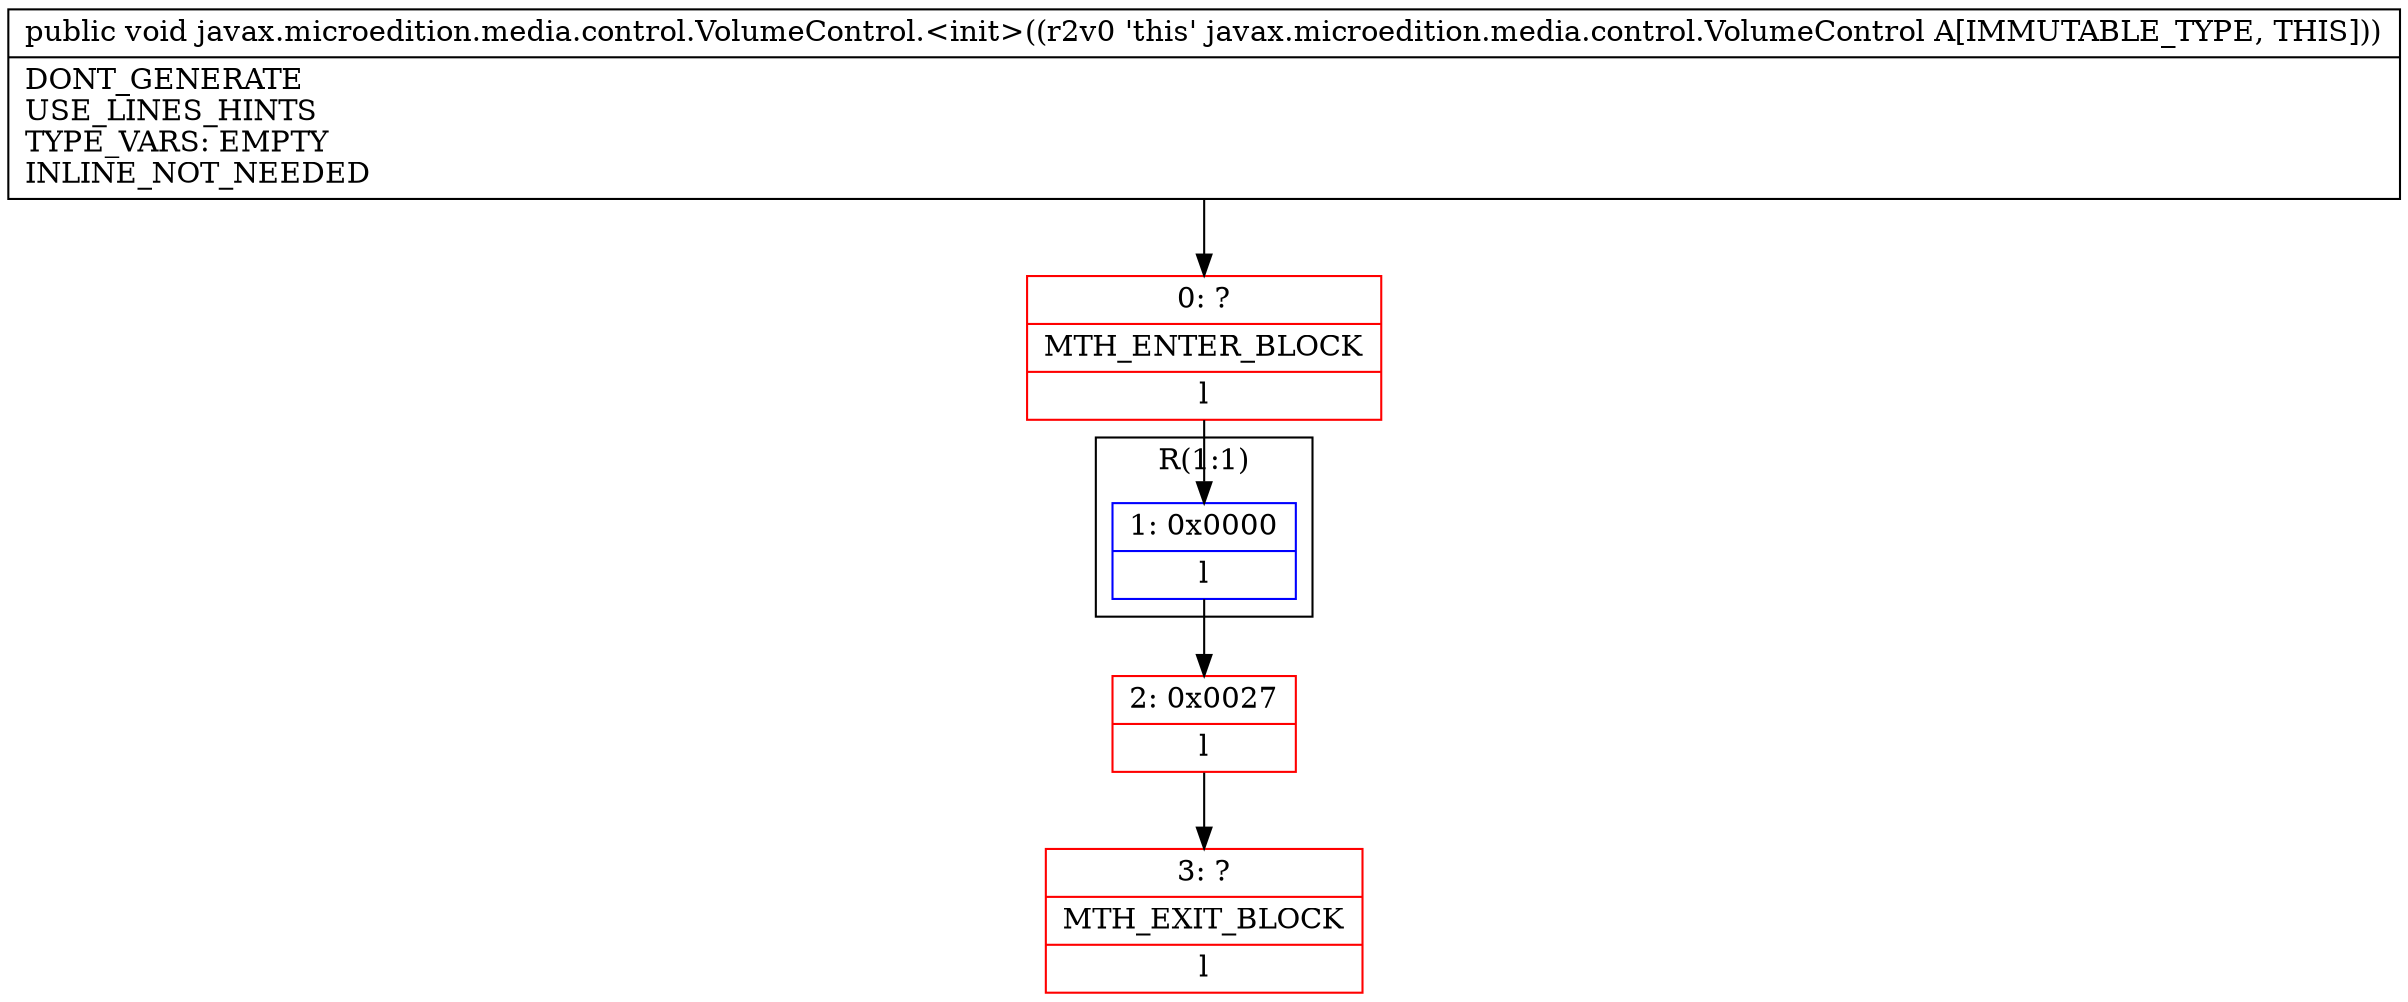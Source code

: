 digraph "CFG forjavax.microedition.media.control.VolumeControl.\<init\>()V" {
subgraph cluster_Region_176319991 {
label = "R(1:1)";
node [shape=record,color=blue];
Node_1 [shape=record,label="{1\:\ 0x0000|l}"];
}
Node_0 [shape=record,color=red,label="{0\:\ ?|MTH_ENTER_BLOCK\l|l}"];
Node_2 [shape=record,color=red,label="{2\:\ 0x0027|l}"];
Node_3 [shape=record,color=red,label="{3\:\ ?|MTH_EXIT_BLOCK\l|l}"];
MethodNode[shape=record,label="{public void javax.microedition.media.control.VolumeControl.\<init\>((r2v0 'this' javax.microedition.media.control.VolumeControl A[IMMUTABLE_TYPE, THIS]))  | DONT_GENERATE\lUSE_LINES_HINTS\lTYPE_VARS: EMPTY\lINLINE_NOT_NEEDED\l}"];
MethodNode -> Node_0;
Node_1 -> Node_2;
Node_0 -> Node_1;
Node_2 -> Node_3;
}


